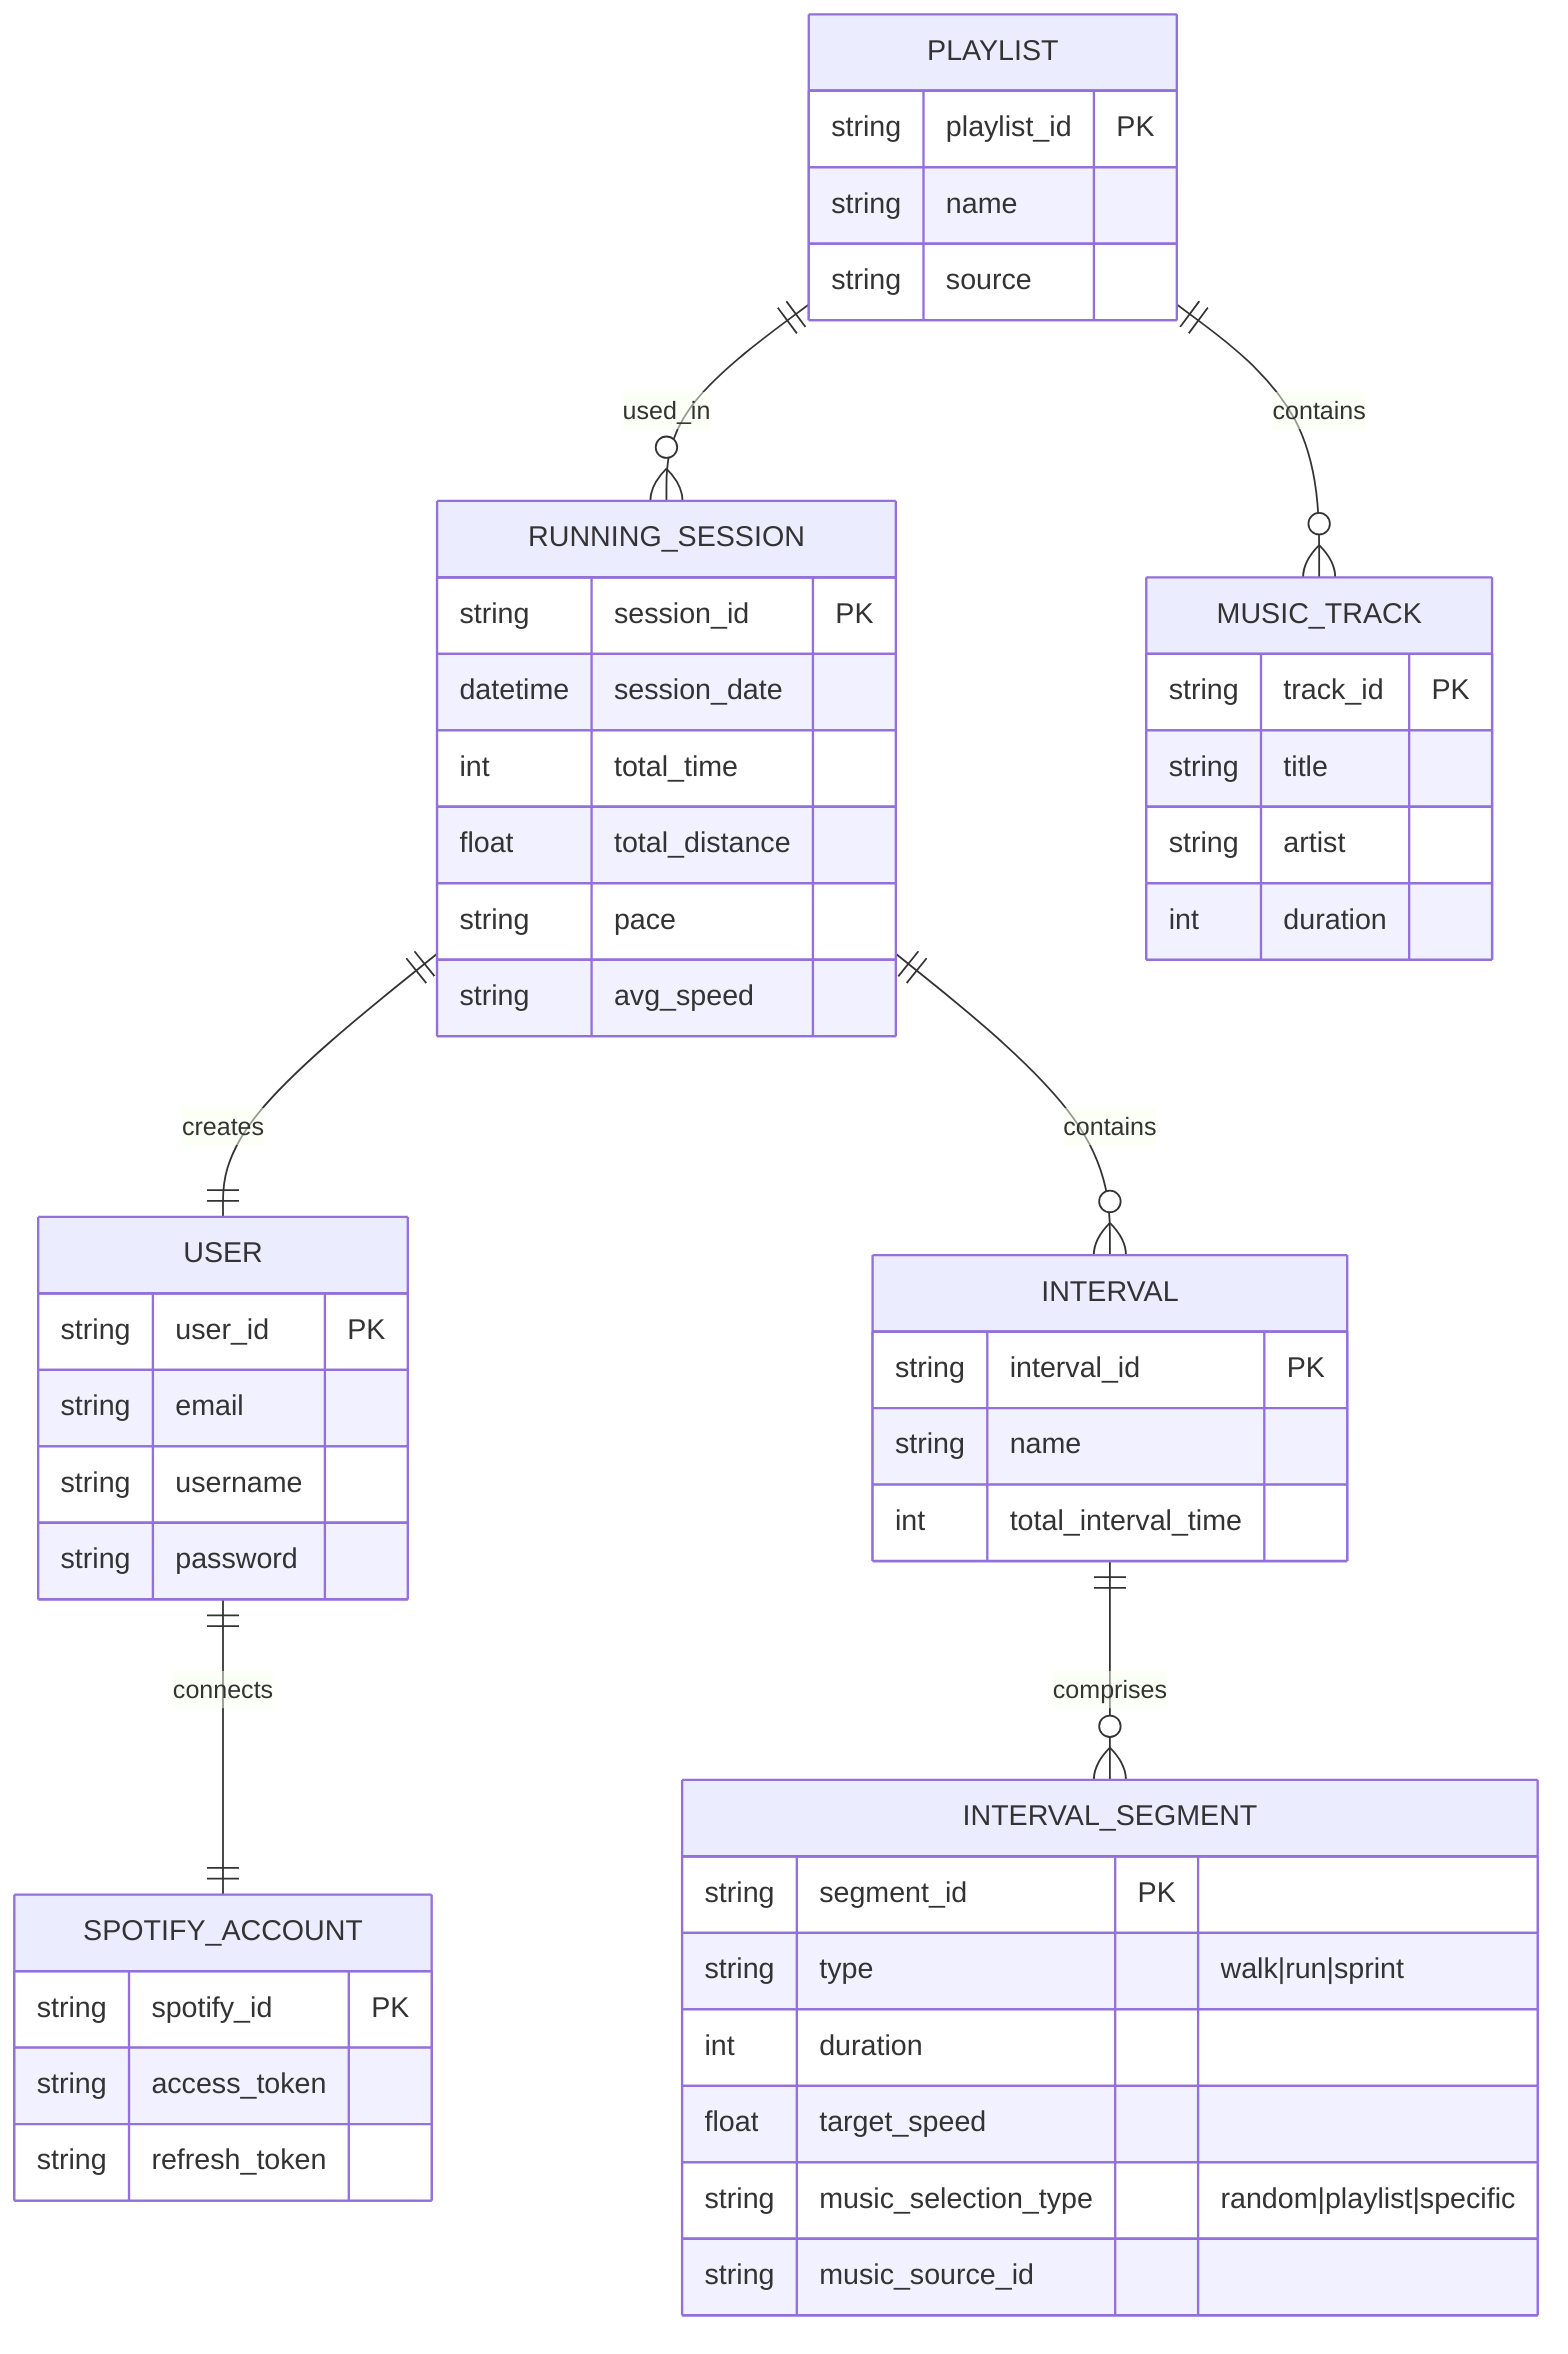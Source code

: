 erDiagram
    USER ||--|| SPOTIFY_ACCOUNT : connects
    USER {
        string user_id PK
        string email
        string username
        string password
    }
    
    SPOTIFY_ACCOUNT {
        string spotify_id PK
        string access_token
        string refresh_token
    }
    
    RUNNING_SESSION ||--|| USER : creates
    RUNNING_SESSION {
        string session_id PK
        datetime session_date
        int total_time
        float total_distance
        string pace
        string avg_speed
    }
    
    RUNNING_SESSION ||--o{ INTERVAL : contains
    INTERVAL {
        string interval_id PK
        string name
        int total_interval_time
    }
    
    INTERVAL ||--o{ INTERVAL_SEGMENT : comprises
    INTERVAL_SEGMENT {
        string segment_id PK
        string type "walk|run|sprint"
        int duration
        float target_speed
        string music_selection_type "random|playlist|specific"
        string music_source_id
    }
    
    PLAYLIST ||--o{ RUNNING_SESSION : used_in
    PLAYLIST {
        string playlist_id PK
        string name
        string source
    }
    
    MUSIC_TRACK {
        string track_id PK
        string title
        string artist
        int duration
    }
    
    PLAYLIST ||--o{ MUSIC_TRACK : contains